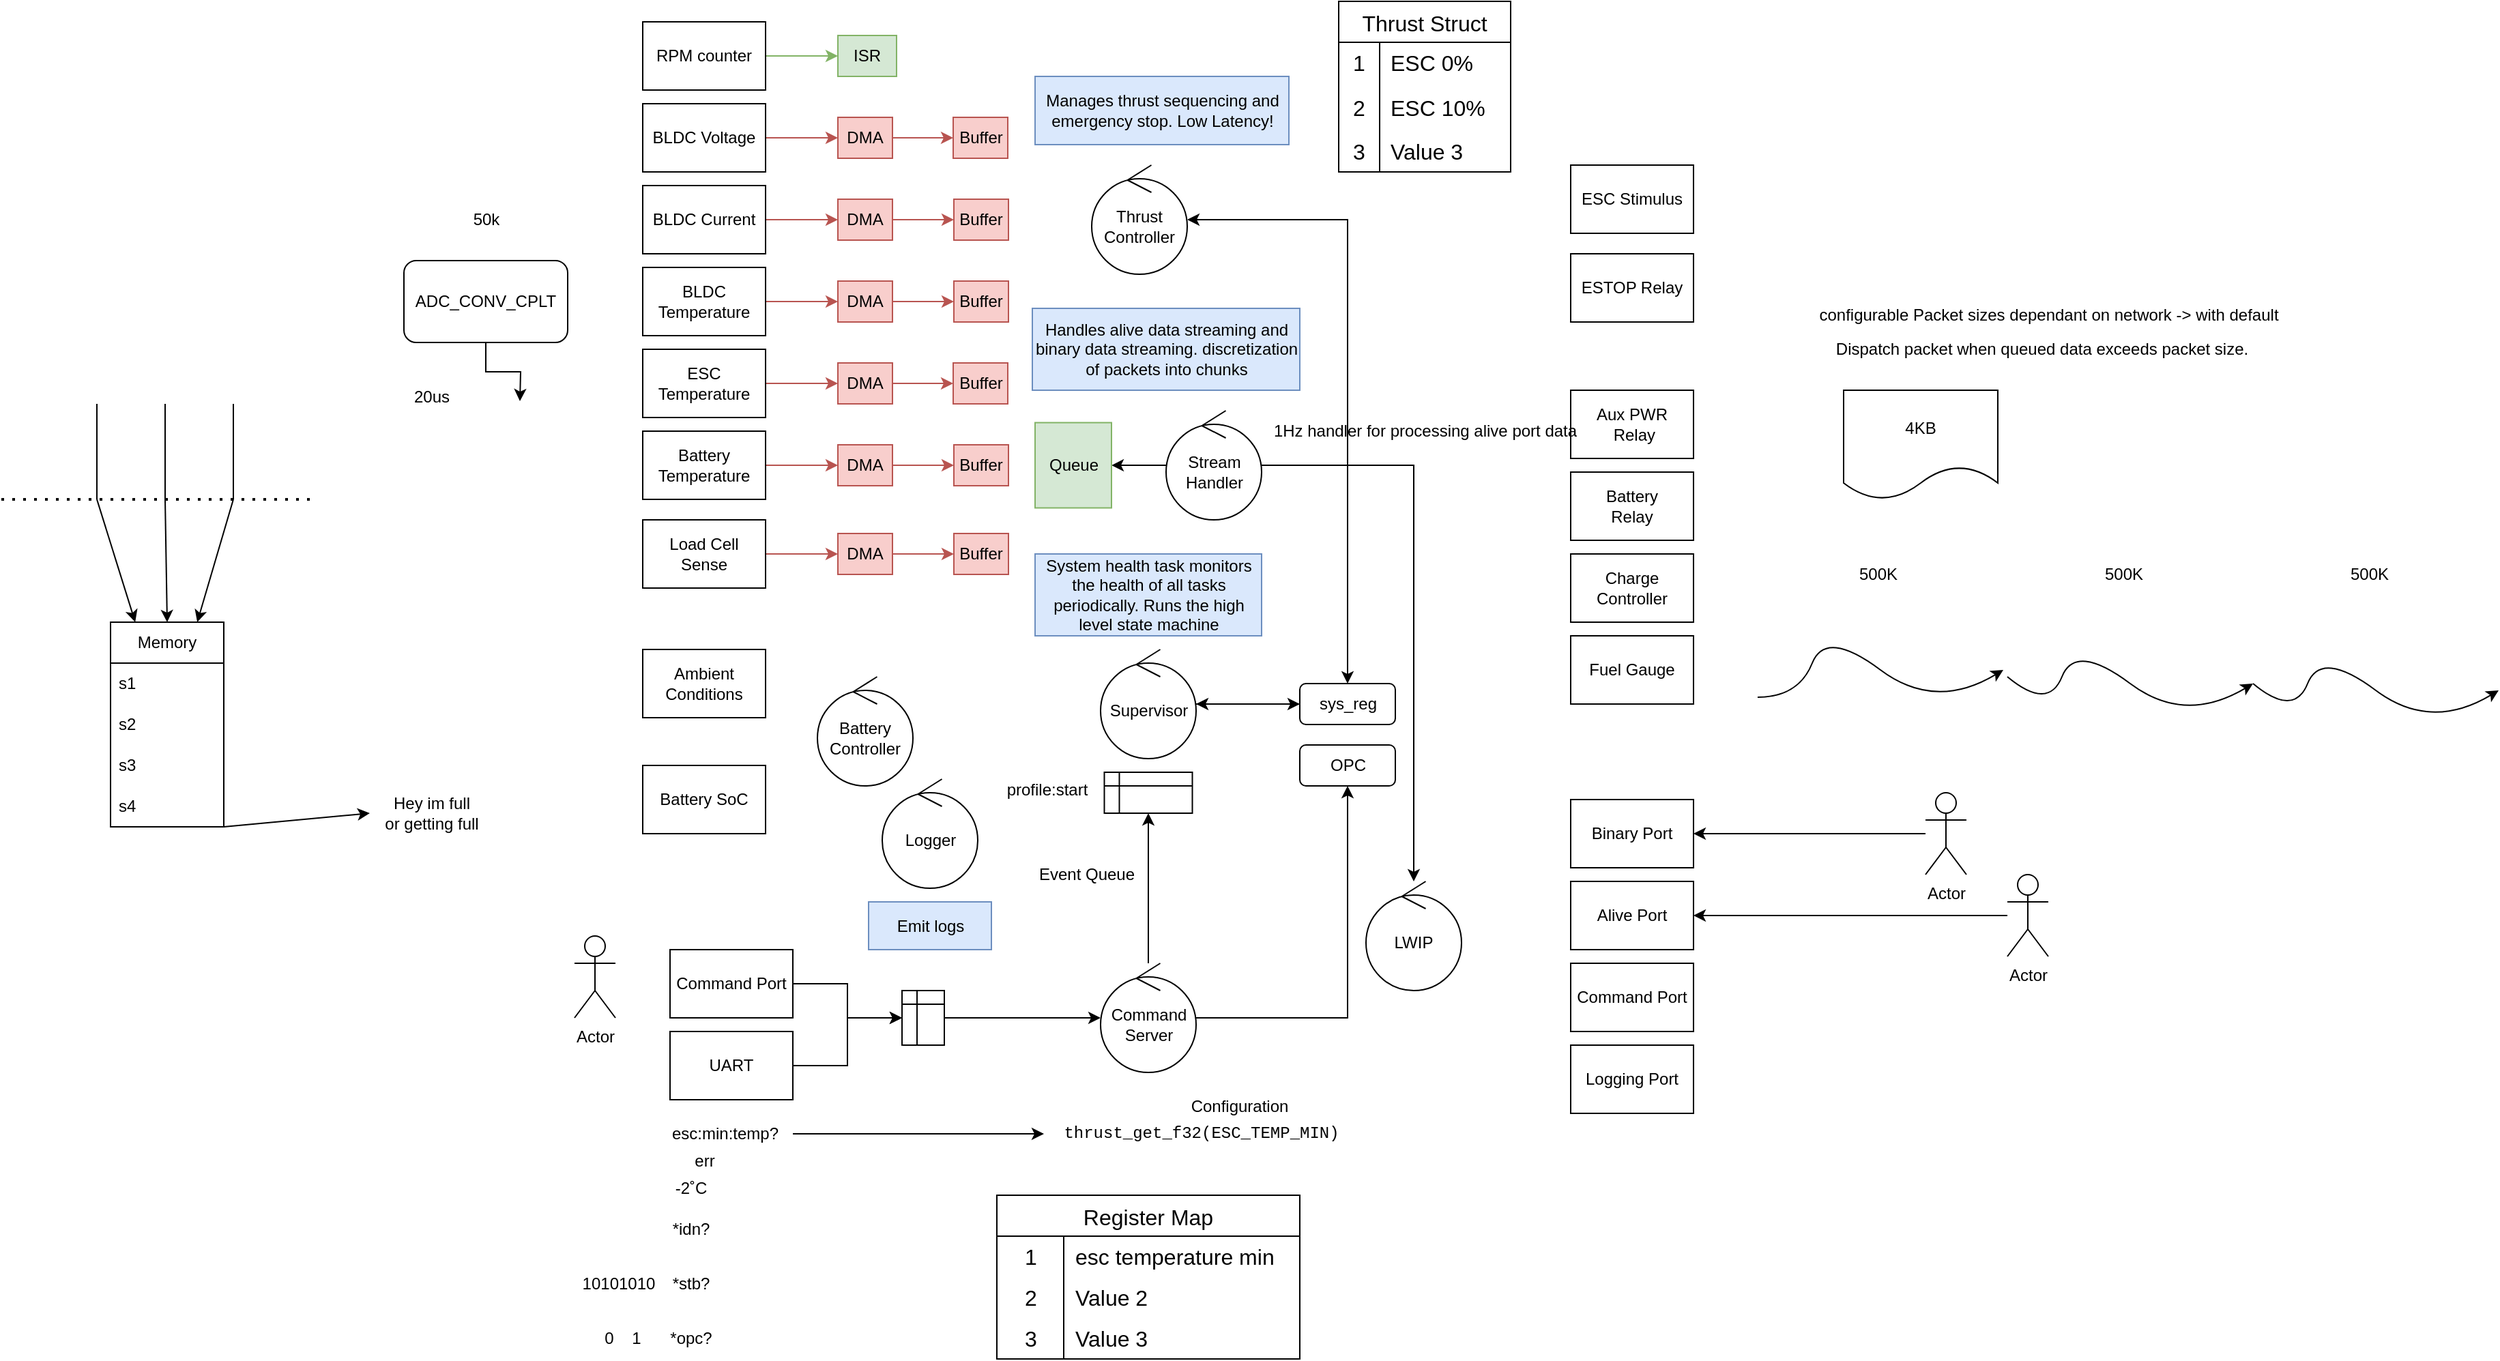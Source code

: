 <mxfile version="23.1.6" type="github">
  <diagram name="ページ1" id="kjSX3djOtEC4Rg90vo5r">
    <mxGraphModel dx="2537" dy="1130" grid="1" gridSize="10" guides="1" tooltips="1" connect="1" arrows="1" fold="1" page="1" pageScale="1" pageWidth="827" pageHeight="1169" math="0" shadow="0">
      <root>
        <mxCell id="0" />
        <mxCell id="1" parent="0" />
        <mxCell id="kNIiqA8qOtIb_fAf9N2S-2" value="Ambient Conditions" style="rounded=0;whiteSpace=wrap;html=1;" vertex="1" parent="1">
          <mxGeometry x="10" y="500" width="90" height="50" as="geometry" />
        </mxCell>
        <mxCell id="kNIiqA8qOtIb_fAf9N2S-150" style="edgeStyle=orthogonalEdgeStyle;rounded=0;orthogonalLoop=1;jettySize=auto;html=1;fillColor=#f8cecc;strokeColor=#b85450;" edge="1" parent="1" source="kNIiqA8qOtIb_fAf9N2S-5" target="kNIiqA8qOtIb_fAf9N2S-174">
          <mxGeometry relative="1" as="geometry">
            <mxPoint x="170" y="125" as="targetPoint" />
          </mxGeometry>
        </mxCell>
        <mxCell id="kNIiqA8qOtIb_fAf9N2S-5" value="BLDC Voltage" style="rounded=0;whiteSpace=wrap;html=1;" vertex="1" parent="1">
          <mxGeometry x="10" y="100" width="90" height="50" as="geometry" />
        </mxCell>
        <mxCell id="kNIiqA8qOtIb_fAf9N2S-155" style="edgeStyle=orthogonalEdgeStyle;rounded=0;orthogonalLoop=1;jettySize=auto;html=1;fillColor=#f8cecc;strokeColor=#b85450;" edge="1" parent="1" source="kNIiqA8qOtIb_fAf9N2S-7" target="kNIiqA8qOtIb_fAf9N2S-171">
          <mxGeometry relative="1" as="geometry">
            <mxPoint x="170" y="185.0" as="targetPoint" />
          </mxGeometry>
        </mxCell>
        <mxCell id="kNIiqA8qOtIb_fAf9N2S-7" value="BLDC Current" style="rounded=0;whiteSpace=wrap;html=1;" vertex="1" parent="1">
          <mxGeometry x="10" y="160" width="90" height="50" as="geometry" />
        </mxCell>
        <mxCell id="kNIiqA8qOtIb_fAf9N2S-159" style="edgeStyle=orthogonalEdgeStyle;rounded=0;orthogonalLoop=1;jettySize=auto;html=1;fillColor=#f8cecc;strokeColor=#b85450;" edge="1" parent="1" source="kNIiqA8qOtIb_fAf9N2S-8" target="kNIiqA8qOtIb_fAf9N2S-167">
          <mxGeometry relative="1" as="geometry">
            <mxPoint x="170" y="245" as="targetPoint" />
          </mxGeometry>
        </mxCell>
        <mxCell id="kNIiqA8qOtIb_fAf9N2S-8" value="BLDC Temperature" style="rounded=0;whiteSpace=wrap;html=1;" vertex="1" parent="1">
          <mxGeometry x="10" y="220" width="90" height="50" as="geometry" />
        </mxCell>
        <mxCell id="kNIiqA8qOtIb_fAf9N2S-163" style="edgeStyle=orthogonalEdgeStyle;rounded=0;orthogonalLoop=1;jettySize=auto;html=1;fillColor=#f8cecc;strokeColor=#b85450;" edge="1" parent="1" source="kNIiqA8qOtIb_fAf9N2S-9" target="kNIiqA8qOtIb_fAf9N2S-181">
          <mxGeometry relative="1" as="geometry">
            <mxPoint x="170" y="365.0" as="targetPoint" />
          </mxGeometry>
        </mxCell>
        <mxCell id="kNIiqA8qOtIb_fAf9N2S-9" value="Battery Temperature" style="rounded=0;whiteSpace=wrap;html=1;" vertex="1" parent="1">
          <mxGeometry x="10" y="340" width="90" height="50" as="geometry" />
        </mxCell>
        <mxCell id="kNIiqA8qOtIb_fAf9N2S-10" value="Battery SoC" style="rounded=0;whiteSpace=wrap;html=1;" vertex="1" parent="1">
          <mxGeometry x="10" y="585" width="90" height="50" as="geometry" />
        </mxCell>
        <mxCell id="kNIiqA8qOtIb_fAf9N2S-12" value="ESC Stimulus" style="rounded=0;whiteSpace=wrap;html=1;" vertex="1" parent="1">
          <mxGeometry x="690" y="145" width="90" height="50" as="geometry" />
        </mxCell>
        <mxCell id="kNIiqA8qOtIb_fAf9N2S-13" value="ESTOP Relay" style="rounded=0;whiteSpace=wrap;html=1;" vertex="1" parent="1">
          <mxGeometry x="690" y="210" width="90" height="50" as="geometry" />
        </mxCell>
        <mxCell id="kNIiqA8qOtIb_fAf9N2S-14" value="Aux PWR&lt;br&gt;&amp;nbsp;Relay" style="rounded=0;whiteSpace=wrap;html=1;" vertex="1" parent="1">
          <mxGeometry x="690" y="310" width="90" height="50" as="geometry" />
        </mxCell>
        <mxCell id="kNIiqA8qOtIb_fAf9N2S-15" value="Battery&lt;br&gt;Relay" style="rounded=0;whiteSpace=wrap;html=1;" vertex="1" parent="1">
          <mxGeometry x="690" y="370" width="90" height="50" as="geometry" />
        </mxCell>
        <mxCell id="kNIiqA8qOtIb_fAf9N2S-16" value="Binary Port" style="rounded=0;whiteSpace=wrap;html=1;" vertex="1" parent="1">
          <mxGeometry x="690" y="610" width="90" height="50" as="geometry" />
        </mxCell>
        <mxCell id="kNIiqA8qOtIb_fAf9N2S-17" value="Alive Port" style="rounded=0;whiteSpace=wrap;html=1;" vertex="1" parent="1">
          <mxGeometry x="690" y="670" width="90" height="50" as="geometry" />
        </mxCell>
        <mxCell id="kNIiqA8qOtIb_fAf9N2S-18" value="Command Port" style="rounded=0;whiteSpace=wrap;html=1;" vertex="1" parent="1">
          <mxGeometry x="690" y="730" width="90" height="50" as="geometry" />
        </mxCell>
        <mxCell id="kNIiqA8qOtIb_fAf9N2S-19" value="Logging Port" style="rounded=0;whiteSpace=wrap;html=1;" vertex="1" parent="1">
          <mxGeometry x="690" y="790" width="90" height="50" as="geometry" />
        </mxCell>
        <mxCell id="kNIiqA8qOtIb_fAf9N2S-20" value="Charge Controller" style="rounded=0;whiteSpace=wrap;html=1;" vertex="1" parent="1">
          <mxGeometry x="690" y="430" width="90" height="50" as="geometry" />
        </mxCell>
        <mxCell id="kNIiqA8qOtIb_fAf9N2S-21" value="Fuel Gauge" style="rounded=0;whiteSpace=wrap;html=1;" vertex="1" parent="1">
          <mxGeometry x="690" y="490" width="90" height="50" as="geometry" />
        </mxCell>
        <mxCell id="kNIiqA8qOtIb_fAf9N2S-165" style="edgeStyle=orthogonalEdgeStyle;rounded=0;orthogonalLoop=1;jettySize=auto;html=1;fillColor=#f8cecc;strokeColor=#b85450;" edge="1" parent="1" source="kNIiqA8qOtIb_fAf9N2S-22" target="kNIiqA8qOtIb_fAf9N2S-178">
          <mxGeometry relative="1" as="geometry">
            <mxPoint x="169.0" y="430.0" as="targetPoint" />
          </mxGeometry>
        </mxCell>
        <mxCell id="kNIiqA8qOtIb_fAf9N2S-22" value="Load Cell Sense" style="rounded=0;whiteSpace=wrap;html=1;" vertex="1" parent="1">
          <mxGeometry x="10" y="405" width="90" height="50" as="geometry" />
        </mxCell>
        <mxCell id="kNIiqA8qOtIb_fAf9N2S-194" style="edgeStyle=orthogonalEdgeStyle;rounded=0;orthogonalLoop=1;jettySize=auto;html=1;startArrow=classic;startFill=1;" edge="1" parent="1" source="kNIiqA8qOtIb_fAf9N2S-48" target="kNIiqA8qOtIb_fAf9N2S-128">
          <mxGeometry relative="1" as="geometry" />
        </mxCell>
        <mxCell id="kNIiqA8qOtIb_fAf9N2S-48" value="Thrust Controller" style="ellipse;shape=umlControl;whiteSpace=wrap;html=1;" vertex="1" parent="1">
          <mxGeometry x="339" y="145" width="70" height="80" as="geometry" />
        </mxCell>
        <mxCell id="kNIiqA8qOtIb_fAf9N2S-234" style="edgeStyle=orthogonalEdgeStyle;rounded=0;orthogonalLoop=1;jettySize=auto;html=1;" edge="1" parent="1" source="kNIiqA8qOtIb_fAf9N2S-49" target="kNIiqA8qOtIb_fAf9N2S-220">
          <mxGeometry relative="1" as="geometry" />
        </mxCell>
        <mxCell id="kNIiqA8qOtIb_fAf9N2S-236" style="edgeStyle=orthogonalEdgeStyle;rounded=0;orthogonalLoop=1;jettySize=auto;html=1;" edge="1" parent="1" source="kNIiqA8qOtIb_fAf9N2S-49" target="kNIiqA8qOtIb_fAf9N2S-233">
          <mxGeometry relative="1" as="geometry" />
        </mxCell>
        <mxCell id="kNIiqA8qOtIb_fAf9N2S-49" value="Stream&lt;br&gt;Handler" style="ellipse;shape=umlControl;whiteSpace=wrap;html=1;" vertex="1" parent="1">
          <mxGeometry x="393.5" y="325" width="70" height="80" as="geometry" />
        </mxCell>
        <mxCell id="kNIiqA8qOtIb_fAf9N2S-136" style="edgeStyle=orthogonalEdgeStyle;rounded=0;orthogonalLoop=1;jettySize=auto;html=1;" edge="1" parent="1" source="kNIiqA8qOtIb_fAf9N2S-50" target="kNIiqA8qOtIb_fAf9N2S-128">
          <mxGeometry relative="1" as="geometry" />
        </mxCell>
        <mxCell id="kNIiqA8qOtIb_fAf9N2S-50" value="Supervisor" style="ellipse;shape=umlControl;whiteSpace=wrap;html=1;" vertex="1" parent="1">
          <mxGeometry x="345.5" y="500" width="70" height="80" as="geometry" />
        </mxCell>
        <mxCell id="kNIiqA8qOtIb_fAf9N2S-51" value="Battery Controller" style="ellipse;shape=umlControl;whiteSpace=wrap;html=1;" vertex="1" parent="1">
          <mxGeometry x="138" y="520" width="70" height="80" as="geometry" />
        </mxCell>
        <mxCell id="kNIiqA8qOtIb_fAf9N2S-118" style="edgeStyle=orthogonalEdgeStyle;rounded=0;orthogonalLoop=1;jettySize=auto;html=1;entryX=0.5;entryY=1;entryDx=0;entryDy=0;" edge="1" parent="1" source="kNIiqA8qOtIb_fAf9N2S-53" target="kNIiqA8qOtIb_fAf9N2S-112">
          <mxGeometry relative="1" as="geometry" />
        </mxCell>
        <mxCell id="kNIiqA8qOtIb_fAf9N2S-53" value="Command Server" style="ellipse;shape=umlControl;whiteSpace=wrap;html=1;" vertex="1" parent="1">
          <mxGeometry x="345.5" y="730" width="70" height="80" as="geometry" />
        </mxCell>
        <mxCell id="kNIiqA8qOtIb_fAf9N2S-82" style="edgeStyle=orthogonalEdgeStyle;rounded=0;orthogonalLoop=1;jettySize=auto;html=1;" edge="1" parent="1" source="kNIiqA8qOtIb_fAf9N2S-54" target="kNIiqA8qOtIb_fAf9N2S-81">
          <mxGeometry relative="1" as="geometry" />
        </mxCell>
        <mxCell id="kNIiqA8qOtIb_fAf9N2S-54" value="Command Port" style="rounded=0;whiteSpace=wrap;html=1;" vertex="1" parent="1">
          <mxGeometry x="30" y="720" width="90" height="50" as="geometry" />
        </mxCell>
        <mxCell id="kNIiqA8qOtIb_fAf9N2S-83" style="edgeStyle=orthogonalEdgeStyle;rounded=0;orthogonalLoop=1;jettySize=auto;html=1;" edge="1" parent="1" source="kNIiqA8qOtIb_fAf9N2S-55" target="kNIiqA8qOtIb_fAf9N2S-81">
          <mxGeometry relative="1" as="geometry" />
        </mxCell>
        <mxCell id="kNIiqA8qOtIb_fAf9N2S-55" value="UART" style="rounded=0;whiteSpace=wrap;html=1;" vertex="1" parent="1">
          <mxGeometry x="30" y="780" width="90" height="50" as="geometry" />
        </mxCell>
        <mxCell id="kNIiqA8qOtIb_fAf9N2S-56" value="Logger" style="ellipse;shape=umlControl;whiteSpace=wrap;html=1;" vertex="1" parent="1">
          <mxGeometry x="185.5" y="595" width="70" height="80" as="geometry" />
        </mxCell>
        <mxCell id="kNIiqA8qOtIb_fAf9N2S-57" value="System health task monitors the health of all tasks periodically. Runs the high level state machine" style="rounded=0;whiteSpace=wrap;html=1;fillColor=#dae8fc;strokeColor=#6c8ebf;" vertex="1" parent="1">
          <mxGeometry x="297.5" y="430" width="166" height="60" as="geometry" />
        </mxCell>
        <mxCell id="kNIiqA8qOtIb_fAf9N2S-58" value="Manages thrust sequencing and emergency stop. Low Latency!" style="rounded=0;whiteSpace=wrap;html=1;fillColor=#dae8fc;strokeColor=#6c8ebf;" vertex="1" parent="1">
          <mxGeometry x="297.5" y="80" width="186" height="50" as="geometry" />
        </mxCell>
        <mxCell id="kNIiqA8qOtIb_fAf9N2S-59" value="Emit logs" style="rounded=0;whiteSpace=wrap;html=1;fillColor=#dae8fc;strokeColor=#6c8ebf;" vertex="1" parent="1">
          <mxGeometry x="175.5" y="685" width="90" height="35" as="geometry" />
        </mxCell>
        <mxCell id="kNIiqA8qOtIb_fAf9N2S-161" style="edgeStyle=orthogonalEdgeStyle;rounded=0;orthogonalLoop=1;jettySize=auto;html=1;fillColor=#f8cecc;strokeColor=#b85450;" edge="1" parent="1" source="kNIiqA8qOtIb_fAf9N2S-60" target="kNIiqA8qOtIb_fAf9N2S-184">
          <mxGeometry relative="1" as="geometry">
            <mxPoint x="170" y="305.0" as="targetPoint" />
          </mxGeometry>
        </mxCell>
        <mxCell id="kNIiqA8qOtIb_fAf9N2S-60" value="ESC Temperature" style="rounded=0;whiteSpace=wrap;html=1;" vertex="1" parent="1">
          <mxGeometry x="10" y="280" width="90" height="50" as="geometry" />
        </mxCell>
        <mxCell id="kNIiqA8qOtIb_fAf9N2S-65" value="Handles alive data streaming and binary data streaming. discretization of packets into chunks" style="rounded=0;whiteSpace=wrap;html=1;fillColor=#dae8fc;strokeColor=#6c8ebf;" vertex="1" parent="1">
          <mxGeometry x="295.5" y="250" width="196" height="60" as="geometry" />
        </mxCell>
        <mxCell id="kNIiqA8qOtIb_fAf9N2S-84" style="edgeStyle=orthogonalEdgeStyle;rounded=0;orthogonalLoop=1;jettySize=auto;html=1;" edge="1" parent="1" source="kNIiqA8qOtIb_fAf9N2S-81" target="kNIiqA8qOtIb_fAf9N2S-53">
          <mxGeometry relative="1" as="geometry" />
        </mxCell>
        <mxCell id="kNIiqA8qOtIb_fAf9N2S-81" value="" style="shape=internalStorage;whiteSpace=wrap;html=1;backgroundOutline=1;dx=11;dy=10;" vertex="1" parent="1">
          <mxGeometry x="200" y="750" width="31" height="40" as="geometry" />
        </mxCell>
        <mxCell id="kNIiqA8qOtIb_fAf9N2S-86" value="Thrust Struct" style="shape=table;startSize=30;container=1;collapsible=0;childLayout=tableLayout;fixedRows=1;rowLines=0;fontStyle=0;strokeColor=default;fontSize=16;" vertex="1" parent="1">
          <mxGeometry x="520" y="25" width="126" height="125" as="geometry" />
        </mxCell>
        <mxCell id="kNIiqA8qOtIb_fAf9N2S-87" value="" style="shape=tableRow;horizontal=0;startSize=0;swimlaneHead=0;swimlaneBody=0;top=0;left=0;bottom=0;right=0;collapsible=0;dropTarget=0;fillColor=none;points=[[0,0.5],[1,0.5]];portConstraint=eastwest;strokeColor=inherit;fontSize=16;" vertex="1" parent="kNIiqA8qOtIb_fAf9N2S-86">
          <mxGeometry y="30" width="126" height="30" as="geometry" />
        </mxCell>
        <mxCell id="kNIiqA8qOtIb_fAf9N2S-88" value="1" style="shape=partialRectangle;html=1;whiteSpace=wrap;connectable=0;fillColor=none;top=0;left=0;bottom=0;right=0;overflow=hidden;pointerEvents=1;strokeColor=inherit;fontSize=16;" vertex="1" parent="kNIiqA8qOtIb_fAf9N2S-87">
          <mxGeometry width="30" height="30" as="geometry">
            <mxRectangle width="30" height="30" as="alternateBounds" />
          </mxGeometry>
        </mxCell>
        <mxCell id="kNIiqA8qOtIb_fAf9N2S-89" value="ESC 0%" style="shape=partialRectangle;html=1;whiteSpace=wrap;connectable=0;fillColor=none;top=0;left=0;bottom=0;right=0;align=left;spacingLeft=6;overflow=hidden;strokeColor=inherit;fontSize=16;" vertex="1" parent="kNIiqA8qOtIb_fAf9N2S-87">
          <mxGeometry x="30" width="96" height="30" as="geometry">
            <mxRectangle width="96" height="30" as="alternateBounds" />
          </mxGeometry>
        </mxCell>
        <mxCell id="kNIiqA8qOtIb_fAf9N2S-90" value="" style="shape=tableRow;horizontal=0;startSize=0;swimlaneHead=0;swimlaneBody=0;top=0;left=0;bottom=0;right=0;collapsible=0;dropTarget=0;fillColor=none;points=[[0,0.5],[1,0.5]];portConstraint=eastwest;strokeColor=inherit;fontSize=16;" vertex="1" parent="kNIiqA8qOtIb_fAf9N2S-86">
          <mxGeometry y="60" width="126" height="35" as="geometry" />
        </mxCell>
        <mxCell id="kNIiqA8qOtIb_fAf9N2S-91" value="2" style="shape=partialRectangle;html=1;whiteSpace=wrap;connectable=0;fillColor=none;top=0;left=0;bottom=0;right=0;overflow=hidden;strokeColor=inherit;fontSize=16;" vertex="1" parent="kNIiqA8qOtIb_fAf9N2S-90">
          <mxGeometry width="30" height="35" as="geometry">
            <mxRectangle width="30" height="35" as="alternateBounds" />
          </mxGeometry>
        </mxCell>
        <mxCell id="kNIiqA8qOtIb_fAf9N2S-92" value="ESC 10%" style="shape=partialRectangle;html=1;whiteSpace=wrap;connectable=0;fillColor=none;top=0;left=0;bottom=0;right=0;align=left;spacingLeft=6;overflow=hidden;strokeColor=inherit;fontSize=16;" vertex="1" parent="kNIiqA8qOtIb_fAf9N2S-90">
          <mxGeometry x="30" width="96" height="35" as="geometry">
            <mxRectangle width="96" height="35" as="alternateBounds" />
          </mxGeometry>
        </mxCell>
        <mxCell id="kNIiqA8qOtIb_fAf9N2S-93" value="" style="shape=tableRow;horizontal=0;startSize=0;swimlaneHead=0;swimlaneBody=0;top=0;left=0;bottom=0;right=0;collapsible=0;dropTarget=0;fillColor=none;points=[[0,0.5],[1,0.5]];portConstraint=eastwest;strokeColor=inherit;fontSize=16;" vertex="1" parent="kNIiqA8qOtIb_fAf9N2S-86">
          <mxGeometry y="95" width="126" height="30" as="geometry" />
        </mxCell>
        <mxCell id="kNIiqA8qOtIb_fAf9N2S-94" value="3" style="shape=partialRectangle;html=1;whiteSpace=wrap;connectable=0;fillColor=none;top=0;left=0;bottom=0;right=0;overflow=hidden;strokeColor=inherit;fontSize=16;" vertex="1" parent="kNIiqA8qOtIb_fAf9N2S-93">
          <mxGeometry width="30" height="30" as="geometry">
            <mxRectangle width="30" height="30" as="alternateBounds" />
          </mxGeometry>
        </mxCell>
        <mxCell id="kNIiqA8qOtIb_fAf9N2S-95" value="Value 3" style="shape=partialRectangle;html=1;whiteSpace=wrap;connectable=0;fillColor=none;top=0;left=0;bottom=0;right=0;align=left;spacingLeft=6;overflow=hidden;strokeColor=inherit;fontSize=16;" vertex="1" parent="kNIiqA8qOtIb_fAf9N2S-93">
          <mxGeometry x="30" width="96" height="30" as="geometry">
            <mxRectangle width="96" height="30" as="alternateBounds" />
          </mxGeometry>
        </mxCell>
        <mxCell id="kNIiqA8qOtIb_fAf9N2S-101" value="Register Map" style="shape=table;startSize=30;container=1;collapsible=0;childLayout=tableLayout;fixedRows=1;rowLines=0;fontStyle=0;strokeColor=default;fontSize=16;" vertex="1" parent="1">
          <mxGeometry x="269.5" y="900" width="222" height="120" as="geometry" />
        </mxCell>
        <mxCell id="kNIiqA8qOtIb_fAf9N2S-102" value="" style="shape=tableRow;horizontal=0;startSize=0;swimlaneHead=0;swimlaneBody=0;top=0;left=0;bottom=0;right=0;collapsible=0;dropTarget=0;fillColor=none;points=[[0,0.5],[1,0.5]];portConstraint=eastwest;strokeColor=inherit;fontSize=16;" vertex="1" parent="kNIiqA8qOtIb_fAf9N2S-101">
          <mxGeometry y="30" width="222" height="30" as="geometry" />
        </mxCell>
        <mxCell id="kNIiqA8qOtIb_fAf9N2S-103" value="1" style="shape=partialRectangle;html=1;whiteSpace=wrap;connectable=0;fillColor=none;top=0;left=0;bottom=0;right=0;overflow=hidden;pointerEvents=1;strokeColor=inherit;fontSize=16;" vertex="1" parent="kNIiqA8qOtIb_fAf9N2S-102">
          <mxGeometry width="49" height="30" as="geometry">
            <mxRectangle width="49" height="30" as="alternateBounds" />
          </mxGeometry>
        </mxCell>
        <mxCell id="kNIiqA8qOtIb_fAf9N2S-104" value="esc temperature min" style="shape=partialRectangle;html=1;whiteSpace=wrap;connectable=0;fillColor=none;top=0;left=0;bottom=0;right=0;align=left;spacingLeft=6;overflow=hidden;strokeColor=inherit;fontSize=16;" vertex="1" parent="kNIiqA8qOtIb_fAf9N2S-102">
          <mxGeometry x="49" width="173" height="30" as="geometry">
            <mxRectangle width="173" height="30" as="alternateBounds" />
          </mxGeometry>
        </mxCell>
        <mxCell id="kNIiqA8qOtIb_fAf9N2S-105" value="" style="shape=tableRow;horizontal=0;startSize=0;swimlaneHead=0;swimlaneBody=0;top=0;left=0;bottom=0;right=0;collapsible=0;dropTarget=0;fillColor=none;points=[[0,0.5],[1,0.5]];portConstraint=eastwest;strokeColor=inherit;fontSize=16;" vertex="1" parent="kNIiqA8qOtIb_fAf9N2S-101">
          <mxGeometry y="60" width="222" height="30" as="geometry" />
        </mxCell>
        <mxCell id="kNIiqA8qOtIb_fAf9N2S-106" value="2" style="shape=partialRectangle;html=1;whiteSpace=wrap;connectable=0;fillColor=none;top=0;left=0;bottom=0;right=0;overflow=hidden;strokeColor=inherit;fontSize=16;" vertex="1" parent="kNIiqA8qOtIb_fAf9N2S-105">
          <mxGeometry width="49" height="30" as="geometry">
            <mxRectangle width="49" height="30" as="alternateBounds" />
          </mxGeometry>
        </mxCell>
        <mxCell id="kNIiqA8qOtIb_fAf9N2S-107" value="Value 2" style="shape=partialRectangle;html=1;whiteSpace=wrap;connectable=0;fillColor=none;top=0;left=0;bottom=0;right=0;align=left;spacingLeft=6;overflow=hidden;strokeColor=inherit;fontSize=16;" vertex="1" parent="kNIiqA8qOtIb_fAf9N2S-105">
          <mxGeometry x="49" width="173" height="30" as="geometry">
            <mxRectangle width="173" height="30" as="alternateBounds" />
          </mxGeometry>
        </mxCell>
        <mxCell id="kNIiqA8qOtIb_fAf9N2S-108" value="" style="shape=tableRow;horizontal=0;startSize=0;swimlaneHead=0;swimlaneBody=0;top=0;left=0;bottom=0;right=0;collapsible=0;dropTarget=0;fillColor=none;points=[[0,0.5],[1,0.5]];portConstraint=eastwest;strokeColor=inherit;fontSize=16;" vertex="1" parent="kNIiqA8qOtIb_fAf9N2S-101">
          <mxGeometry y="90" width="222" height="30" as="geometry" />
        </mxCell>
        <mxCell id="kNIiqA8qOtIb_fAf9N2S-109" value="3" style="shape=partialRectangle;html=1;whiteSpace=wrap;connectable=0;fillColor=none;top=0;left=0;bottom=0;right=0;overflow=hidden;strokeColor=inherit;fontSize=16;" vertex="1" parent="kNIiqA8qOtIb_fAf9N2S-108">
          <mxGeometry width="49" height="30" as="geometry">
            <mxRectangle width="49" height="30" as="alternateBounds" />
          </mxGeometry>
        </mxCell>
        <mxCell id="kNIiqA8qOtIb_fAf9N2S-110" value="Value 3" style="shape=partialRectangle;html=1;whiteSpace=wrap;connectable=0;fillColor=none;top=0;left=0;bottom=0;right=0;align=left;spacingLeft=6;overflow=hidden;strokeColor=inherit;fontSize=16;" vertex="1" parent="kNIiqA8qOtIb_fAf9N2S-108">
          <mxGeometry x="49" width="173" height="30" as="geometry">
            <mxRectangle width="173" height="30" as="alternateBounds" />
          </mxGeometry>
        </mxCell>
        <mxCell id="kNIiqA8qOtIb_fAf9N2S-112" value="" style="shape=internalStorage;whiteSpace=wrap;html=1;backgroundOutline=1;dx=11;dy=10;" vertex="1" parent="1">
          <mxGeometry x="348.25" y="590" width="64.5" height="30" as="geometry" />
        </mxCell>
        <mxCell id="kNIiqA8qOtIb_fAf9N2S-123" style="edgeStyle=orthogonalEdgeStyle;rounded=0;orthogonalLoop=1;jettySize=auto;html=1;" edge="1" parent="1" source="kNIiqA8qOtIb_fAf9N2S-116" target="kNIiqA8qOtIb_fAf9N2S-124">
          <mxGeometry relative="1" as="geometry">
            <mxPoint x="230" y="855" as="targetPoint" />
          </mxGeometry>
        </mxCell>
        <mxCell id="kNIiqA8qOtIb_fAf9N2S-116" value="esc:min:temp?" style="text;html=1;align=center;verticalAlign=middle;resizable=0;points=[];autosize=1;strokeColor=none;fillColor=none;" vertex="1" parent="1">
          <mxGeometry x="20" y="840" width="100" height="30" as="geometry" />
        </mxCell>
        <mxCell id="kNIiqA8qOtIb_fAf9N2S-117" value="Event Queue" style="text;html=1;align=center;verticalAlign=middle;resizable=0;points=[];autosize=1;strokeColor=none;fillColor=none;" vertex="1" parent="1">
          <mxGeometry x="290" y="650" width="90" height="30" as="geometry" />
        </mxCell>
        <mxCell id="kNIiqA8qOtIb_fAf9N2S-122" value="Actor" style="shape=umlActor;verticalLabelPosition=bottom;verticalAlign=top;html=1;outlineConnect=0;" vertex="1" parent="1">
          <mxGeometry x="-40" y="710" width="30" height="60" as="geometry" />
        </mxCell>
        <mxCell id="kNIiqA8qOtIb_fAf9N2S-124" value="thrust_get_f32(ESC_TEMP_MIN)" style="text;html=1;align=center;verticalAlign=middle;resizable=0;points=[];autosize=1;strokeColor=none;fillColor=none;fontFamily=Courier New;" vertex="1" parent="1">
          <mxGeometry x="304" y="840" width="230" height="30" as="geometry" />
        </mxCell>
        <mxCell id="kNIiqA8qOtIb_fAf9N2S-127" value="-2˚C" style="text;html=1;align=center;verticalAlign=middle;resizable=0;points=[];autosize=1;strokeColor=none;fillColor=none;" vertex="1" parent="1">
          <mxGeometry x="20" y="880" width="50" height="30" as="geometry" />
        </mxCell>
        <mxCell id="kNIiqA8qOtIb_fAf9N2S-137" style="edgeStyle=orthogonalEdgeStyle;rounded=0;orthogonalLoop=1;jettySize=auto;html=1;" edge="1" parent="1" source="kNIiqA8qOtIb_fAf9N2S-128" target="kNIiqA8qOtIb_fAf9N2S-50">
          <mxGeometry relative="1" as="geometry" />
        </mxCell>
        <mxCell id="kNIiqA8qOtIb_fAf9N2S-128" value="sys_reg" style="rounded=1;whiteSpace=wrap;html=1;" vertex="1" parent="1">
          <mxGeometry x="491.5" y="525" width="70" height="30" as="geometry" />
        </mxCell>
        <mxCell id="kNIiqA8qOtIb_fAf9N2S-129" value="err" style="text;html=1;align=center;verticalAlign=middle;resizable=0;points=[];autosize=1;strokeColor=none;fillColor=none;" vertex="1" parent="1">
          <mxGeometry x="35" y="860" width="40" height="30" as="geometry" />
        </mxCell>
        <mxCell id="kNIiqA8qOtIb_fAf9N2S-133" value="profile:start" style="text;html=1;align=center;verticalAlign=middle;resizable=0;points=[];autosize=1;strokeColor=none;fillColor=none;" vertex="1" parent="1">
          <mxGeometry x="265.5" y="587.5" width="80" height="30" as="geometry" />
        </mxCell>
        <mxCell id="kNIiqA8qOtIb_fAf9N2S-134" value="*idn?" style="text;html=1;align=center;verticalAlign=middle;resizable=0;points=[];autosize=1;strokeColor=none;fillColor=none;" vertex="1" parent="1">
          <mxGeometry x="20" y="910" width="50" height="30" as="geometry" />
        </mxCell>
        <mxCell id="kNIiqA8qOtIb_fAf9N2S-135" value="*stb?" style="text;html=1;align=center;verticalAlign=middle;resizable=0;points=[];autosize=1;strokeColor=none;fillColor=none;" vertex="1" parent="1">
          <mxGeometry x="20" y="950" width="50" height="30" as="geometry" />
        </mxCell>
        <mxCell id="kNIiqA8qOtIb_fAf9N2S-139" value="10101010" style="text;html=1;align=center;verticalAlign=middle;whiteSpace=wrap;rounded=0;" vertex="1" parent="1">
          <mxGeometry x="-45" y="950" width="75" height="30" as="geometry" />
        </mxCell>
        <mxCell id="kNIiqA8qOtIb_fAf9N2S-142" value="*opc?" style="text;html=1;align=center;verticalAlign=middle;resizable=0;points=[];autosize=1;strokeColor=none;fillColor=none;" vertex="1" parent="1">
          <mxGeometry x="20" y="990" width="50" height="30" as="geometry" />
        </mxCell>
        <mxCell id="kNIiqA8qOtIb_fAf9N2S-143" value="0" style="text;html=1;align=center;verticalAlign=middle;resizable=0;points=[];autosize=1;strokeColor=none;fillColor=none;" vertex="1" parent="1">
          <mxGeometry x="-30" y="990" width="30" height="30" as="geometry" />
        </mxCell>
        <mxCell id="kNIiqA8qOtIb_fAf9N2S-144" value="1" style="text;html=1;align=center;verticalAlign=middle;resizable=0;points=[];autosize=1;strokeColor=none;fillColor=none;" vertex="1" parent="1">
          <mxGeometry x="-10" y="990" width="30" height="30" as="geometry" />
        </mxCell>
        <mxCell id="kNIiqA8qOtIb_fAf9N2S-146" value="" style="edgeStyle=orthogonalEdgeStyle;rounded=0;orthogonalLoop=1;jettySize=auto;html=1;" edge="1" parent="1" source="kNIiqA8qOtIb_fAf9N2S-53" target="kNIiqA8qOtIb_fAf9N2S-145">
          <mxGeometry relative="1" as="geometry">
            <mxPoint x="490" y="590" as="targetPoint" />
            <mxPoint x="416" y="770" as="sourcePoint" />
          </mxGeometry>
        </mxCell>
        <mxCell id="kNIiqA8qOtIb_fAf9N2S-145" value="OPC" style="rounded=1;whiteSpace=wrap;html=1;" vertex="1" parent="1">
          <mxGeometry x="491.5" y="570" width="70" height="30" as="geometry" />
        </mxCell>
        <mxCell id="kNIiqA8qOtIb_fAf9N2S-148" value="Configuration" style="text;html=1;align=center;verticalAlign=middle;resizable=0;points=[];autosize=1;strokeColor=none;fillColor=none;" vertex="1" parent="1">
          <mxGeometry x="401.5" y="820" width="90" height="30" as="geometry" />
        </mxCell>
        <mxCell id="kNIiqA8qOtIb_fAf9N2S-169" style="edgeStyle=orthogonalEdgeStyle;rounded=0;orthogonalLoop=1;jettySize=auto;html=1;fillColor=#f8cecc;strokeColor=#b85450;" edge="1" parent="1" source="kNIiqA8qOtIb_fAf9N2S-167" target="kNIiqA8qOtIb_fAf9N2S-168">
          <mxGeometry relative="1" as="geometry" />
        </mxCell>
        <mxCell id="kNIiqA8qOtIb_fAf9N2S-167" value="DMA" style="rounded=0;whiteSpace=wrap;html=1;fillColor=#f8cecc;strokeColor=#b85450;" vertex="1" parent="1">
          <mxGeometry x="153" y="230" width="40" height="30" as="geometry" />
        </mxCell>
        <mxCell id="kNIiqA8qOtIb_fAf9N2S-168" value="Buffer" style="rounded=0;whiteSpace=wrap;html=1;fillColor=#f8cecc;strokeColor=#b85450;" vertex="1" parent="1">
          <mxGeometry x="238" y="230" width="40" height="30" as="geometry" />
        </mxCell>
        <mxCell id="kNIiqA8qOtIb_fAf9N2S-170" style="edgeStyle=orthogonalEdgeStyle;rounded=0;orthogonalLoop=1;jettySize=auto;html=1;fillColor=#f8cecc;strokeColor=#b85450;" edge="1" parent="1" source="kNIiqA8qOtIb_fAf9N2S-171" target="kNIiqA8qOtIb_fAf9N2S-172">
          <mxGeometry relative="1" as="geometry" />
        </mxCell>
        <mxCell id="kNIiqA8qOtIb_fAf9N2S-171" value="DMA" style="rounded=0;whiteSpace=wrap;html=1;fillColor=#f8cecc;strokeColor=#b85450;" vertex="1" parent="1">
          <mxGeometry x="153" y="170" width="40" height="30" as="geometry" />
        </mxCell>
        <mxCell id="kNIiqA8qOtIb_fAf9N2S-172" value="Buffer" style="rounded=0;whiteSpace=wrap;html=1;fillColor=#f8cecc;strokeColor=#b85450;" vertex="1" parent="1">
          <mxGeometry x="238" y="170" width="40" height="30" as="geometry" />
        </mxCell>
        <mxCell id="kNIiqA8qOtIb_fAf9N2S-173" style="edgeStyle=orthogonalEdgeStyle;rounded=0;orthogonalLoop=1;jettySize=auto;html=1;fillColor=#f8cecc;strokeColor=#b85450;" edge="1" parent="1" source="kNIiqA8qOtIb_fAf9N2S-174" target="kNIiqA8qOtIb_fAf9N2S-175">
          <mxGeometry relative="1" as="geometry" />
        </mxCell>
        <mxCell id="kNIiqA8qOtIb_fAf9N2S-174" value="DMA" style="rounded=0;whiteSpace=wrap;html=1;fillColor=#f8cecc;strokeColor=#b85450;" vertex="1" parent="1">
          <mxGeometry x="153" y="110" width="40" height="30" as="geometry" />
        </mxCell>
        <mxCell id="kNIiqA8qOtIb_fAf9N2S-175" value="Buffer" style="rounded=0;whiteSpace=wrap;html=1;fillColor=#f8cecc;strokeColor=#b85450;" vertex="1" parent="1">
          <mxGeometry x="237.5" y="110" width="40" height="30" as="geometry" />
        </mxCell>
        <mxCell id="kNIiqA8qOtIb_fAf9N2S-177" style="edgeStyle=orthogonalEdgeStyle;rounded=0;orthogonalLoop=1;jettySize=auto;html=1;fillColor=#f8cecc;strokeColor=#b85450;" edge="1" parent="1" source="kNIiqA8qOtIb_fAf9N2S-178" target="kNIiqA8qOtIb_fAf9N2S-179">
          <mxGeometry relative="1" as="geometry" />
        </mxCell>
        <mxCell id="kNIiqA8qOtIb_fAf9N2S-178" value="DMA" style="rounded=0;whiteSpace=wrap;html=1;fillColor=#f8cecc;strokeColor=#b85450;" vertex="1" parent="1">
          <mxGeometry x="153" y="415" width="40" height="30" as="geometry" />
        </mxCell>
        <mxCell id="kNIiqA8qOtIb_fAf9N2S-179" value="Buffer" style="rounded=0;whiteSpace=wrap;html=1;fillColor=#f8cecc;strokeColor=#b85450;" vertex="1" parent="1">
          <mxGeometry x="238" y="415" width="40" height="30" as="geometry" />
        </mxCell>
        <mxCell id="kNIiqA8qOtIb_fAf9N2S-180" style="edgeStyle=orthogonalEdgeStyle;rounded=0;orthogonalLoop=1;jettySize=auto;html=1;fillColor=#f8cecc;strokeColor=#b85450;" edge="1" parent="1" source="kNIiqA8qOtIb_fAf9N2S-181" target="kNIiqA8qOtIb_fAf9N2S-182">
          <mxGeometry relative="1" as="geometry" />
        </mxCell>
        <mxCell id="kNIiqA8qOtIb_fAf9N2S-181" value="DMA" style="rounded=0;whiteSpace=wrap;html=1;fillColor=#f8cecc;strokeColor=#b85450;" vertex="1" parent="1">
          <mxGeometry x="153" y="350" width="40" height="30" as="geometry" />
        </mxCell>
        <mxCell id="kNIiqA8qOtIb_fAf9N2S-182" value="Buffer" style="rounded=0;whiteSpace=wrap;html=1;fillColor=#f8cecc;strokeColor=#b85450;" vertex="1" parent="1">
          <mxGeometry x="238" y="350" width="40" height="30" as="geometry" />
        </mxCell>
        <mxCell id="kNIiqA8qOtIb_fAf9N2S-183" style="edgeStyle=orthogonalEdgeStyle;rounded=0;orthogonalLoop=1;jettySize=auto;html=1;fillColor=#f8cecc;strokeColor=#b85450;" edge="1" parent="1" source="kNIiqA8qOtIb_fAf9N2S-184" target="kNIiqA8qOtIb_fAf9N2S-185">
          <mxGeometry relative="1" as="geometry" />
        </mxCell>
        <mxCell id="kNIiqA8qOtIb_fAf9N2S-184" value="DMA" style="rounded=0;whiteSpace=wrap;html=1;fillColor=#f8cecc;strokeColor=#b85450;" vertex="1" parent="1">
          <mxGeometry x="153" y="290" width="40" height="30" as="geometry" />
        </mxCell>
        <mxCell id="kNIiqA8qOtIb_fAf9N2S-185" value="Buffer" style="rounded=0;whiteSpace=wrap;html=1;fillColor=#f8cecc;strokeColor=#b85450;" vertex="1" parent="1">
          <mxGeometry x="237.5" y="290" width="40" height="30" as="geometry" />
        </mxCell>
        <mxCell id="kNIiqA8qOtIb_fAf9N2S-188" style="edgeStyle=orthogonalEdgeStyle;rounded=0;orthogonalLoop=1;jettySize=auto;html=1;fillColor=#d5e8d4;strokeColor=#82b366;" edge="1" parent="1" source="kNIiqA8qOtIb_fAf9N2S-186" target="kNIiqA8qOtIb_fAf9N2S-187">
          <mxGeometry relative="1" as="geometry" />
        </mxCell>
        <mxCell id="kNIiqA8qOtIb_fAf9N2S-186" value="RPM counter" style="rounded=0;whiteSpace=wrap;html=1;" vertex="1" parent="1">
          <mxGeometry x="10" y="40" width="90" height="50" as="geometry" />
        </mxCell>
        <mxCell id="kNIiqA8qOtIb_fAf9N2S-187" value="ISR" style="rounded=0;whiteSpace=wrap;html=1;fillColor=#d5e8d4;strokeColor=#82b366;" vertex="1" parent="1">
          <mxGeometry x="153" y="50" width="43" height="30" as="geometry" />
        </mxCell>
        <mxCell id="kNIiqA8qOtIb_fAf9N2S-231" style="edgeStyle=orthogonalEdgeStyle;rounded=0;orthogonalLoop=1;jettySize=auto;html=1;" edge="1" parent="1" source="kNIiqA8qOtIb_fAf9N2S-190">
          <mxGeometry relative="1" as="geometry">
            <mxPoint x="-80" y="318" as="targetPoint" />
          </mxGeometry>
        </mxCell>
        <mxCell id="kNIiqA8qOtIb_fAf9N2S-190" value="ADC_CONV_CPLT" style="rounded=1;whiteSpace=wrap;html=1;" vertex="1" parent="1">
          <mxGeometry x="-165" y="215" width="120" height="60" as="geometry" />
        </mxCell>
        <mxCell id="kNIiqA8qOtIb_fAf9N2S-196" value="" style="endArrow=none;dashed=1;html=1;dashPattern=1 3;strokeWidth=2;rounded=0;" edge="1" parent="1">
          <mxGeometry width="50" height="50" relative="1" as="geometry">
            <mxPoint x="-460" y="390" as="sourcePoint" />
            <mxPoint x="-230" y="390" as="targetPoint" />
          </mxGeometry>
        </mxCell>
        <mxCell id="kNIiqA8qOtIb_fAf9N2S-197" value="" style="endArrow=none;html=1;rounded=0;" edge="1" parent="1">
          <mxGeometry width="50" height="50" relative="1" as="geometry">
            <mxPoint x="-390" y="390" as="sourcePoint" />
            <mxPoint x="-390" y="320" as="targetPoint" />
          </mxGeometry>
        </mxCell>
        <mxCell id="kNIiqA8qOtIb_fAf9N2S-198" value="" style="endArrow=none;html=1;rounded=0;" edge="1" parent="1">
          <mxGeometry width="50" height="50" relative="1" as="geometry">
            <mxPoint x="-340" y="390" as="sourcePoint" />
            <mxPoint x="-340" y="320" as="targetPoint" />
          </mxGeometry>
        </mxCell>
        <mxCell id="kNIiqA8qOtIb_fAf9N2S-199" value="" style="endArrow=none;html=1;rounded=0;" edge="1" parent="1">
          <mxGeometry width="50" height="50" relative="1" as="geometry">
            <mxPoint x="-290" y="390" as="sourcePoint" />
            <mxPoint x="-290" y="320" as="targetPoint" />
          </mxGeometry>
        </mxCell>
        <mxCell id="kNIiqA8qOtIb_fAf9N2S-200" value="" style="endArrow=classic;html=1;rounded=0;" edge="1" parent="1" target="kNIiqA8qOtIb_fAf9N2S-201">
          <mxGeometry width="50" height="50" relative="1" as="geometry">
            <mxPoint x="-390" y="390" as="sourcePoint" />
            <mxPoint x="-360" y="480" as="targetPoint" />
          </mxGeometry>
        </mxCell>
        <mxCell id="kNIiqA8qOtIb_fAf9N2S-201" value="Memory" style="swimlane;fontStyle=0;childLayout=stackLayout;horizontal=1;startSize=30;horizontalStack=0;resizeParent=1;resizeParentMax=0;resizeLast=0;collapsible=1;marginBottom=0;whiteSpace=wrap;html=1;" vertex="1" parent="1">
          <mxGeometry x="-380" y="480" width="83" height="150" as="geometry" />
        </mxCell>
        <mxCell id="kNIiqA8qOtIb_fAf9N2S-202" value="s1" style="text;strokeColor=none;fillColor=none;align=left;verticalAlign=middle;spacingLeft=4;spacingRight=4;overflow=hidden;points=[[0,0.5],[1,0.5]];portConstraint=eastwest;rotatable=0;whiteSpace=wrap;html=1;" vertex="1" parent="kNIiqA8qOtIb_fAf9N2S-201">
          <mxGeometry y="30" width="83" height="30" as="geometry" />
        </mxCell>
        <mxCell id="kNIiqA8qOtIb_fAf9N2S-203" value="s2" style="text;strokeColor=none;fillColor=none;align=left;verticalAlign=middle;spacingLeft=4;spacingRight=4;overflow=hidden;points=[[0,0.5],[1,0.5]];portConstraint=eastwest;rotatable=0;whiteSpace=wrap;html=1;" vertex="1" parent="kNIiqA8qOtIb_fAf9N2S-201">
          <mxGeometry y="60" width="83" height="30" as="geometry" />
        </mxCell>
        <mxCell id="kNIiqA8qOtIb_fAf9N2S-204" value="s3" style="text;strokeColor=none;fillColor=none;align=left;verticalAlign=middle;spacingLeft=4;spacingRight=4;overflow=hidden;points=[[0,0.5],[1,0.5]];portConstraint=eastwest;rotatable=0;whiteSpace=wrap;html=1;" vertex="1" parent="kNIiqA8qOtIb_fAf9N2S-201">
          <mxGeometry y="90" width="83" height="30" as="geometry" />
        </mxCell>
        <mxCell id="kNIiqA8qOtIb_fAf9N2S-207" value="s4" style="text;strokeColor=none;fillColor=none;align=left;verticalAlign=middle;spacingLeft=4;spacingRight=4;overflow=hidden;points=[[0,0.5],[1,0.5]];portConstraint=eastwest;rotatable=0;whiteSpace=wrap;html=1;" vertex="1" parent="kNIiqA8qOtIb_fAf9N2S-201">
          <mxGeometry y="120" width="83" height="30" as="geometry" />
        </mxCell>
        <mxCell id="kNIiqA8qOtIb_fAf9N2S-205" value="" style="endArrow=classic;html=1;rounded=0;entryX=0.5;entryY=0;entryDx=0;entryDy=0;" edge="1" parent="1" target="kNIiqA8qOtIb_fAf9N2S-201">
          <mxGeometry width="50" height="50" relative="1" as="geometry">
            <mxPoint x="-340" y="390" as="sourcePoint" />
            <mxPoint x="-350" y="490" as="targetPoint" />
          </mxGeometry>
        </mxCell>
        <mxCell id="kNIiqA8qOtIb_fAf9N2S-206" value="" style="endArrow=classic;html=1;rounded=0;" edge="1" parent="1" target="kNIiqA8qOtIb_fAf9N2S-201">
          <mxGeometry width="50" height="50" relative="1" as="geometry">
            <mxPoint x="-290" y="390" as="sourcePoint" />
            <mxPoint x="-333" y="490" as="targetPoint" />
          </mxGeometry>
        </mxCell>
        <mxCell id="kNIiqA8qOtIb_fAf9N2S-208" value="" style="endArrow=classic;html=1;rounded=0;exitX=1;exitY=1;exitDx=0;exitDy=0;" edge="1" parent="1" source="kNIiqA8qOtIb_fAf9N2S-201">
          <mxGeometry width="50" height="50" relative="1" as="geometry">
            <mxPoint x="-250" y="650" as="sourcePoint" />
            <mxPoint x="-190" y="620" as="targetPoint" />
          </mxGeometry>
        </mxCell>
        <mxCell id="kNIiqA8qOtIb_fAf9N2S-209" value="Hey im full&lt;br&gt;or getting full" style="text;html=1;align=center;verticalAlign=middle;resizable=0;points=[];autosize=1;strokeColor=none;fillColor=none;" vertex="1" parent="1">
          <mxGeometry x="-190" y="600" width="90" height="40" as="geometry" />
        </mxCell>
        <mxCell id="kNIiqA8qOtIb_fAf9N2S-214" value="1Hz handler for processing alive port data" style="text;html=1;align=center;verticalAlign=middle;resizable=0;points=[];autosize=1;strokeColor=none;fillColor=none;" vertex="1" parent="1">
          <mxGeometry x="458" y="325" width="250" height="30" as="geometry" />
        </mxCell>
        <mxCell id="kNIiqA8qOtIb_fAf9N2S-217" style="edgeStyle=orthogonalEdgeStyle;rounded=0;orthogonalLoop=1;jettySize=auto;html=1;" edge="1" parent="1" source="kNIiqA8qOtIb_fAf9N2S-215" target="kNIiqA8qOtIb_fAf9N2S-16">
          <mxGeometry relative="1" as="geometry" />
        </mxCell>
        <mxCell id="kNIiqA8qOtIb_fAf9N2S-215" value="Actor" style="shape=umlActor;verticalLabelPosition=bottom;verticalAlign=top;html=1;outlineConnect=0;" vertex="1" parent="1">
          <mxGeometry x="950" y="605" width="30" height="60" as="geometry" />
        </mxCell>
        <mxCell id="kNIiqA8qOtIb_fAf9N2S-218" value="50k" style="text;html=1;align=center;verticalAlign=middle;resizable=0;points=[];autosize=1;strokeColor=none;fillColor=none;" vertex="1" parent="1">
          <mxGeometry x="-125" y="170" width="40" height="30" as="geometry" />
        </mxCell>
        <mxCell id="kNIiqA8qOtIb_fAf9N2S-220" value="LWIP" style="ellipse;shape=umlControl;whiteSpace=wrap;html=1;" vertex="1" parent="1">
          <mxGeometry x="540" y="670" width="70" height="80" as="geometry" />
        </mxCell>
        <mxCell id="kNIiqA8qOtIb_fAf9N2S-225" style="edgeStyle=orthogonalEdgeStyle;rounded=0;orthogonalLoop=1;jettySize=auto;html=1;entryX=1;entryY=0.5;entryDx=0;entryDy=0;" edge="1" parent="1" source="kNIiqA8qOtIb_fAf9N2S-224" target="kNIiqA8qOtIb_fAf9N2S-17">
          <mxGeometry relative="1" as="geometry">
            <mxPoint x="860" y="720" as="targetPoint" />
          </mxGeometry>
        </mxCell>
        <mxCell id="kNIiqA8qOtIb_fAf9N2S-224" value="Actor" style="shape=umlActor;verticalLabelPosition=bottom;verticalAlign=top;html=1;outlineConnect=0;" vertex="1" parent="1">
          <mxGeometry x="1010" y="665" width="30" height="60" as="geometry" />
        </mxCell>
        <mxCell id="kNIiqA8qOtIb_fAf9N2S-232" value="20us" style="text;html=1;align=center;verticalAlign=middle;resizable=0;points=[];autosize=1;strokeColor=none;fillColor=none;" vertex="1" parent="1">
          <mxGeometry x="-170" y="300" width="50" height="30" as="geometry" />
        </mxCell>
        <mxCell id="kNIiqA8qOtIb_fAf9N2S-233" value="Queue" style="rounded=0;whiteSpace=wrap;html=1;fillColor=#d5e8d4;strokeColor=#82b366;" vertex="1" parent="1">
          <mxGeometry x="297.5" y="333.75" width="56" height="62.5" as="geometry" />
        </mxCell>
        <mxCell id="kNIiqA8qOtIb_fAf9N2S-235" value="" style="curved=1;endArrow=classic;html=1;rounded=0;" edge="1" parent="1">
          <mxGeometry width="50" height="50" relative="1" as="geometry">
            <mxPoint x="827" y="535" as="sourcePoint" />
            <mxPoint x="1007" y="515" as="targetPoint" />
            <Array as="points">
              <mxPoint x="857" y="535" />
              <mxPoint x="877" y="485" />
              <mxPoint x="957" y="545" />
            </Array>
          </mxGeometry>
        </mxCell>
        <mxCell id="kNIiqA8qOtIb_fAf9N2S-237" value="" style="curved=1;endArrow=classic;html=1;rounded=0;" edge="1" parent="1">
          <mxGeometry width="50" height="50" relative="1" as="geometry">
            <mxPoint x="1010" y="520" as="sourcePoint" />
            <mxPoint x="1190" y="525" as="targetPoint" />
            <Array as="points">
              <mxPoint x="1040" y="545" />
              <mxPoint x="1060" y="495" />
              <mxPoint x="1140" y="555" />
            </Array>
          </mxGeometry>
        </mxCell>
        <mxCell id="kNIiqA8qOtIb_fAf9N2S-238" value="" style="curved=1;endArrow=classic;html=1;rounded=0;" edge="1" parent="1">
          <mxGeometry width="50" height="50" relative="1" as="geometry">
            <mxPoint x="1190" y="525" as="sourcePoint" />
            <mxPoint x="1370" y="530" as="targetPoint" />
            <Array as="points">
              <mxPoint x="1220" y="550" />
              <mxPoint x="1240" y="500" />
              <mxPoint x="1320" y="560" />
            </Array>
          </mxGeometry>
        </mxCell>
        <mxCell id="kNIiqA8qOtIb_fAf9N2S-239" value="500K" style="text;html=1;align=center;verticalAlign=middle;resizable=0;points=[];autosize=1;strokeColor=none;fillColor=none;" vertex="1" parent="1">
          <mxGeometry x="890" y="430" width="50" height="30" as="geometry" />
        </mxCell>
        <mxCell id="kNIiqA8qOtIb_fAf9N2S-240" value="500K" style="text;html=1;align=center;verticalAlign=middle;resizable=0;points=[];autosize=1;strokeColor=none;fillColor=none;" vertex="1" parent="1">
          <mxGeometry x="1070" y="430" width="50" height="30" as="geometry" />
        </mxCell>
        <mxCell id="kNIiqA8qOtIb_fAf9N2S-241" value="500K" style="text;html=1;align=center;verticalAlign=middle;resizable=0;points=[];autosize=1;strokeColor=none;fillColor=none;" vertex="1" parent="1">
          <mxGeometry x="1250" y="430" width="50" height="30" as="geometry" />
        </mxCell>
        <mxCell id="kNIiqA8qOtIb_fAf9N2S-242" value="4KB" style="shape=document;whiteSpace=wrap;html=1;boundedLbl=1;" vertex="1" parent="1">
          <mxGeometry x="890" y="310" width="113" height="80" as="geometry" />
        </mxCell>
        <mxCell id="kNIiqA8qOtIb_fAf9N2S-243" value="configurable Packet sizes dependant on network -&amp;gt; with default" style="text;html=1;align=center;verticalAlign=middle;resizable=0;points=[];autosize=1;strokeColor=none;fillColor=none;" vertex="1" parent="1">
          <mxGeometry x="860" y="240" width="360" height="30" as="geometry" />
        </mxCell>
        <mxCell id="kNIiqA8qOtIb_fAf9N2S-244" value="Dispatch packet when queued data exceeds packet size." style="text;html=1;align=center;verticalAlign=middle;resizable=0;points=[];autosize=1;strokeColor=none;fillColor=none;" vertex="1" parent="1">
          <mxGeometry x="870" y="265" width="330" height="30" as="geometry" />
        </mxCell>
      </root>
    </mxGraphModel>
  </diagram>
</mxfile>
